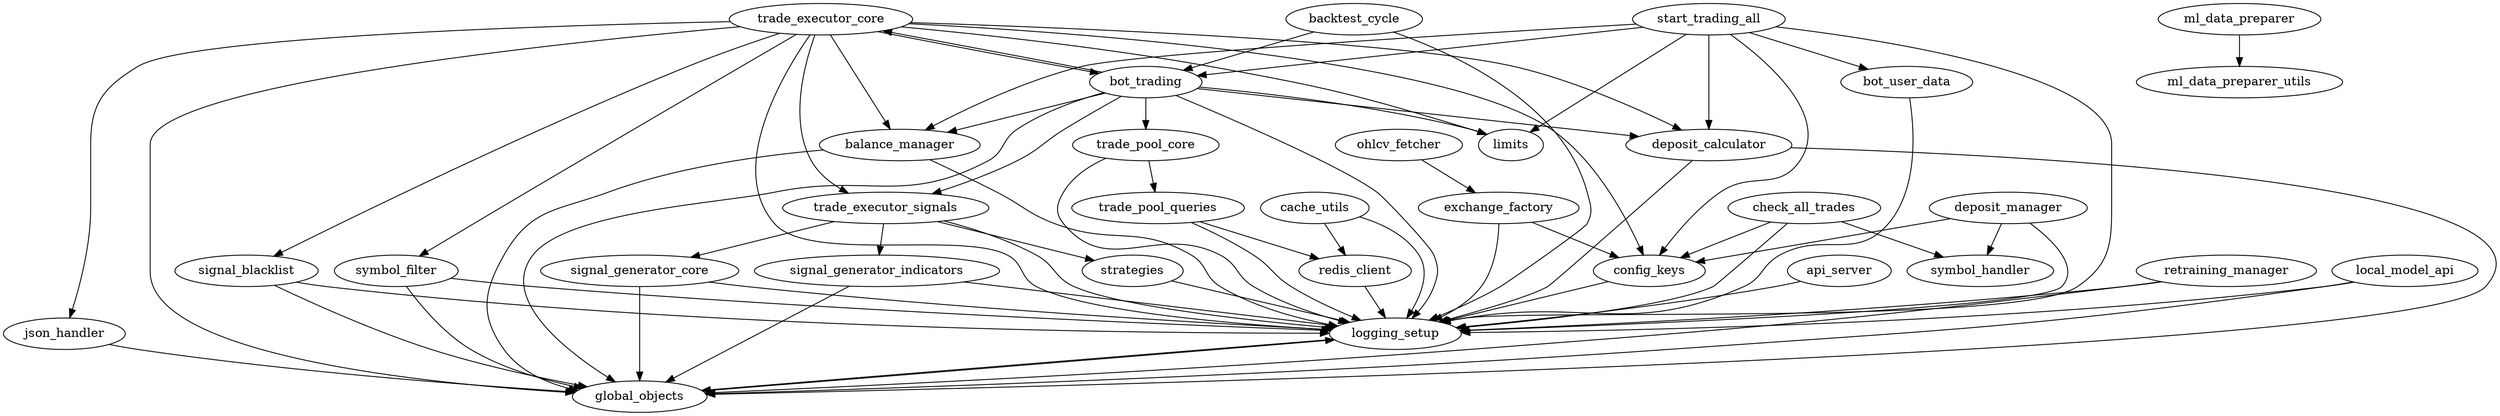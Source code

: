 digraph trading_bot {
    // Core Trading Logic
    trade_executor_core -> logging_setup;
    trade_executor_core -> json_handler;
    trade_executor_core -> trade_executor_signals;
    trade_executor_core -> bot_trading;
    trade_executor_core -> global_objects;
    trade_executor_core -> symbol_filter;
    trade_executor_core -> balance_manager;
    trade_executor_core -> deposit_calculator;
    trade_executor_core -> signal_blacklist;
    trade_executor_core -> limits;  // Added 2025-03-30
    trade_executor_core -> config_keys;  // Added 2025-03-30 for MAX_LEVERAGE
    trade_executor_signals -> logging_setup;
    trade_executor_signals -> signal_generator_core;
    trade_executor_signals -> signal_generator_indicators;
    trade_executor_signals -> strategies;
    bot_trading -> logging_setup;
    bot_trading -> trade_executor_core;
    bot_trading -> trade_executor_signals;  // Added 2025-03-29
    bot_trading -> trade_pool_core;
    bot_trading -> global_objects;
    bot_trading -> limits;  // Added 2025-03-30
    bot_trading -> balance_manager;
    bot_trading -> deposit_calculator;  // Added 2025-03-30
    start_trading_all -> logging_setup;
    start_trading_all -> bot_trading;
    start_trading_all -> config_keys;
    start_trading_all -> bot_user_data;
    start_trading_all -> limits;  // Added 2025-03-30
    start_trading_all -> balance_manager;
    start_trading_all -> deposit_calculator;  // Added 2025-03-30
    signal_generator_core -> logging_setup;
    signal_generator_core -> global_objects;
    signal_generator_indicators -> logging_setup;
    signal_generator_indicators -> global_objects;
    strategies -> logging_setup;
    trade_pool_core -> logging_setup;
    trade_pool_core -> trade_pool_queries;
    trade_pool_queries -> logging_setup;
    trade_pool_queries -> redis_client;
    global_objects -> logging_setup;
    symbol_filter -> logging_setup;
    symbol_filter -> global_objects;
    balance_manager -> logging_setup;
    balance_manager -> global_objects;
    deposit_calculator -> logging_setup;
    deposit_calculator -> global_objects;
    signal_blacklist -> logging_setup;
    signal_blacklist -> global_objects;
    retraining_manager -> logging_setup;
    retraining_manager -> global_objects;
    local_model_api -> logging_setup;
    local_model_api -> global_objects;

    // Supporting Modules
    logging_setup -> global_objects;
    config_keys -> logging_setup;
    redis_client -> logging_setup;
    json_handler -> global_objects;
    backtest_cycle -> logging_setup;
    backtest_cycle -> bot_trading;
    bot_user_data -> logging_setup;
    api_server -> logging_setup;

    // Additional Modules
    cache_utils -> logging_setup;
    cache_utils -> redis_client;
    check_all_trades -> logging_setup;
    check_all_trades -> config_keys;  // Added 2025-03-29
    check_all_trades -> symbol_handler;  // Added 2025-03-30
    deposit_manager -> logging_setup;
    deposit_manager -> config_keys;  // Added 2025-03-29
    deposit_manager -> symbol_handler;  // Added 2025-03-30
    exchange_factory -> logging_setup;
    exchange_factory -> config_keys;  // Added 2025-03-29
    ohlcv_fetcher -> exchange_factory;  // Updated 2025-03-29: changed from exchange_setup
    ml_data_preparer -> ml_data_preparer_utils;

    // Non-working modules (physically present but should not be used, 2025-03-29)
    // async_exchange_fetcher [label="async_exchange_fetcher (non-working)"];
    // async_exchange_manager [label="async_exchange_manager (non-working)"];
    // async_ohlcv_fetcher [label="async_ohlcv_fetcher (non-working)"];
    // async_order_fetcher [label="async_order_fetcher (non-working)"];
    // async_ticker_fetcher [label="async_ticker_fetcher (non-working)"];
    // async_utils [label="async_utils (non-working)"];
    // backtest_analyzer [label="backtest_analyzer (non-working)"];
    // backtester [label="backtester (non-working)"];
    // balance_utils [label="balance_utils (non-working)"];
    // bot_commands_balance [label="bot_commands_balance (non-working)"];
    // bot_commands_status [label="bot_commands_status (non-working)"];
    // data_fetcher [label="data_fetcher (non-working)"];
    // holdings_manager [label="holdings_manager (non-working)"];
    // market_analyzer [label="market_analyzer (non-working)"];
    // signal_aggregator [label="signal_aggregator (non-working)"];
    // symbol_utils [label="symbol_utils (non-working)"];
    // trade_blacklist [label="trade_blacklist (non-working)"];
    // analytics [label="analytics (non-working)"];
}
